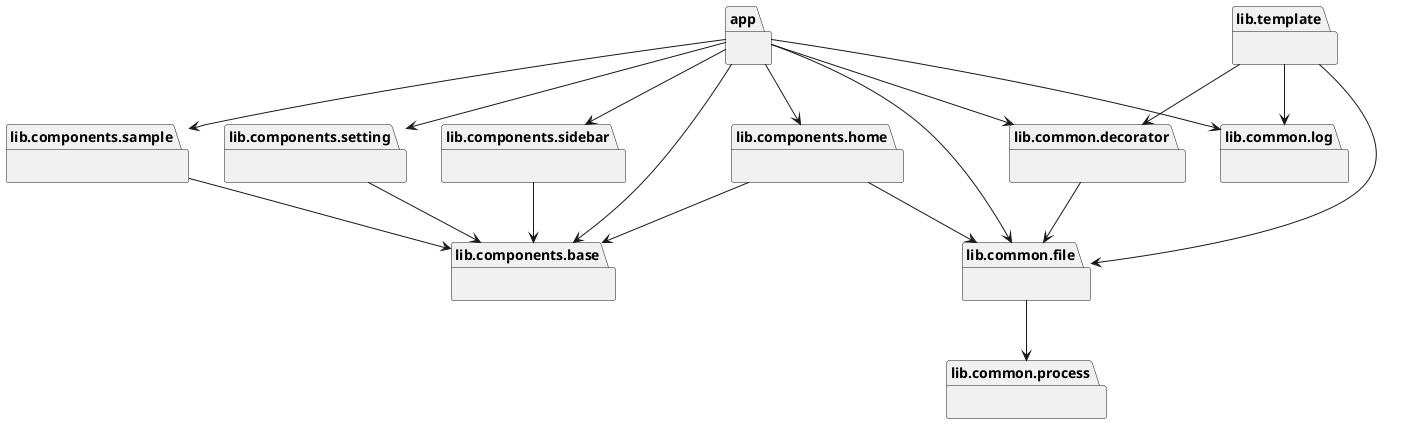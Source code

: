 @startuml packages
set namespaceSeparator none
package "app" as app {
}
package "lib.common.decorator" as lib.common.decorator {
}
package "lib.common.file" as lib.common.file {
}
package "lib.common.log" as lib.common.log {
}
package "lib.common.process" as lib.common.process {
}
package "lib.components.base" as lib.components.base {
}
package "lib.components.home" as lib.components.home {
}
package "lib.components.sample" as lib.components.sample {
}
package "lib.components.setting" as lib.components.setting {
}
package "lib.components.sidebar" as lib.components.sidebar {
}
package "lib.template" as lib.template {
}
app --> lib.common.decorator
app --> lib.common.file
app --> lib.common.log
app --> lib.components.base
app --> lib.components.home
app --> lib.components.sample
app --> lib.components.setting
app --> lib.components.sidebar
lib.common.decorator --> lib.common.file
lib.common.file --> lib.common.process
lib.components.home --> lib.common.file
lib.components.home --> lib.components.base
lib.components.sample --> lib.components.base
lib.components.setting --> lib.components.base
lib.components.sidebar --> lib.components.base
lib.template --> lib.common.decorator
lib.template --> lib.common.file
lib.template --> lib.common.log
@enduml
